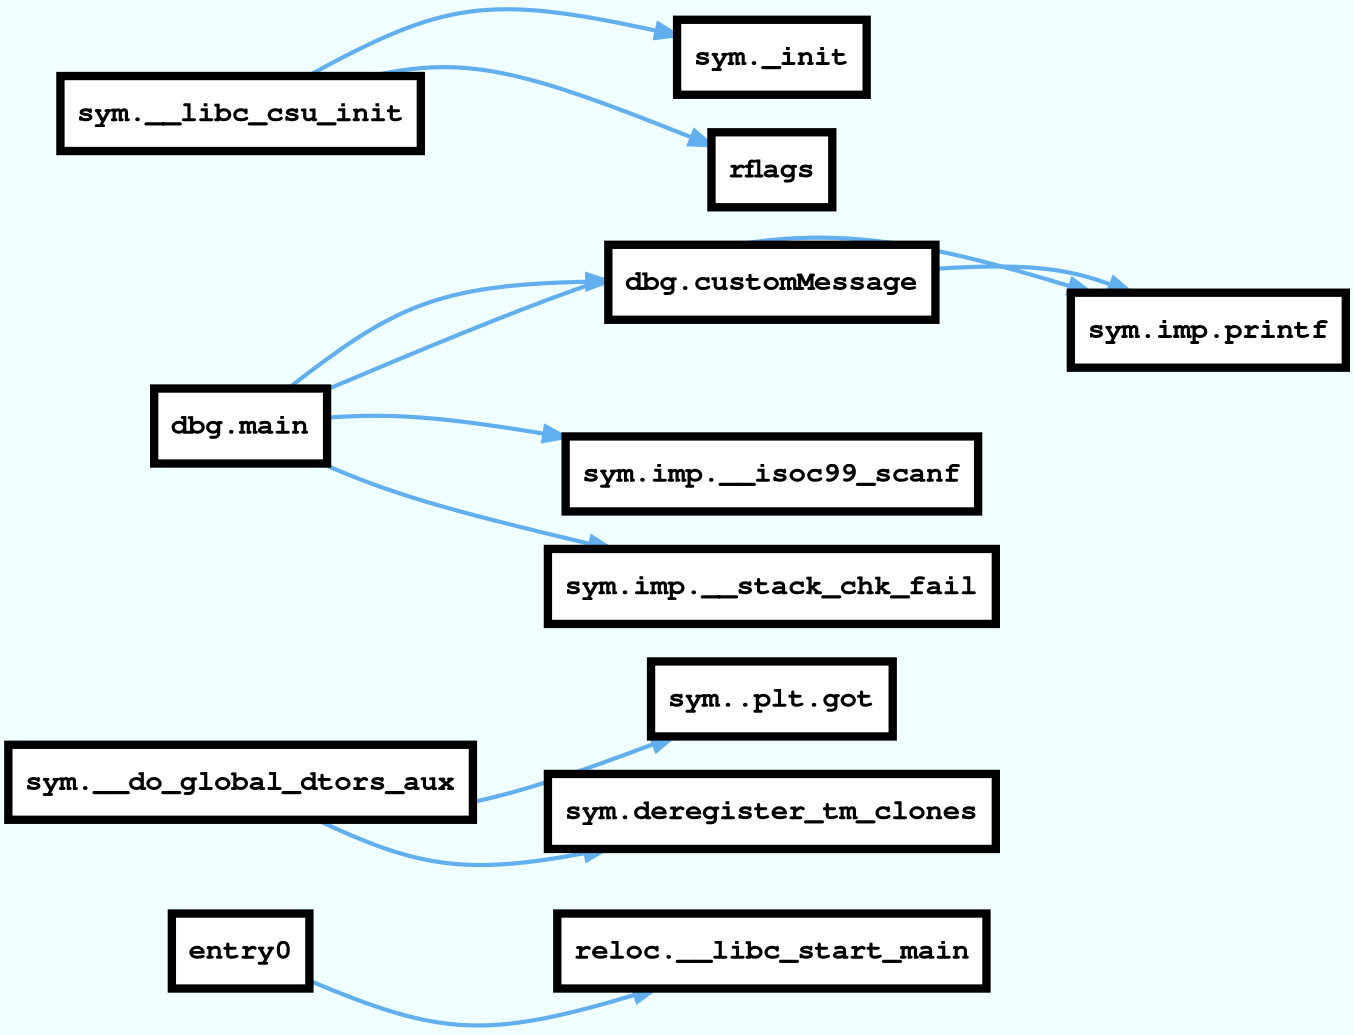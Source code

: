 digraph code {
rankdir=LR;
outputorder=edgesfirst;
graph [bgcolor=azure fontname="Courier" splines="curved"];
node [penwidth=4 fillcolor=white style=filled fontname="Courier Bold" fontsize=14 shape=box];
edge [arrowhead="normal" style=bold weight=2];
  "0x000010a0" [label="entry0" URL="entry0/0x000010a0"];
  "0x000010a0" -> "0x00003fe0" [color="#61afef" URL="reloc.__libc_start_main/0x00003fe0"];
  "0x00003fe0" [label="reloc.__libc_start_main" URL="reloc.__libc_start_main/0x00003fe0"];
  "0x00001140" [label="sym.__do_global_dtors_aux" URL="sym.__do_global_dtors_aux/0x00001140"];
  "0x00001140" -> "0x00001060" [color="#61afef" URL="sym..plt.got/0x00001060"];
  "0x00001060" [label="sym..plt.got" URL="sym..plt.got/0x00001060"];
  "0x00001140" -> "0x000010d0" [color="#61afef" URL="sym.deregister_tm_clones/0x000010d0"];
  "0x000010d0" [label="sym.deregister_tm_clones" URL="sym.deregister_tm_clones/0x000010d0"];
  "0x00001189" [label="dbg.customMessage" URL="dbg.customMessage/0x00001189"];
  "0x00001189" -> "0x00001080" [color="#61afef" URL="sym.imp.printf/0x00001080"];
  "0x00001080" [label="sym.imp.printf" URL="sym.imp.printf/0x00001080"];
  "0x00001260" [label="sym.__libc_csu_init" URL="sym.__libc_csu_init/0x00001260"];
  "0x00001260" -> "0x00001000" [color="#61afef" URL="sym._init/0x00001000"];
  "0x00001000" [label="sym._init" URL="sym._init/0x00001000"];
  "0x00001260" -> "0x00000000" [color="#61afef" URL="rflags/0x00000000"];
  "0x00000000" [label="rflags" URL="rflags/0x00000000"];
  "0x000011bb" [label="dbg.main" URL="dbg.main/0x000011bb"];
  "0x000011bb" -> "0x00001080" [color="#61afef" URL="sym.imp.printf/0x00001080"];
  "0x00001080" [label="sym.imp.printf" URL="sym.imp.printf/0x00001080"];
  "0x000011bb" -> "0x00001090" [color="#61afef" URL="sym.imp.__isoc99_scanf/0x00001090"];
  "0x00001090" [label="sym.imp.__isoc99_scanf" URL="sym.imp.__isoc99_scanf/0x00001090"];
  "0x000011bb" -> "0x00001189" [color="#61afef" URL="dbg.customMessage/0x00001189"];
  "0x00001189" [label="dbg.customMessage" URL="dbg.customMessage/0x00001189"];
  "0x000011bb" -> "0x00001070" [color="#61afef" URL="sym.imp.__stack_chk_fail/0x00001070"];
  "0x00001070" [label="sym.imp.__stack_chk_fail" URL="sym.imp.__stack_chk_fail/0x00001070"];
}
